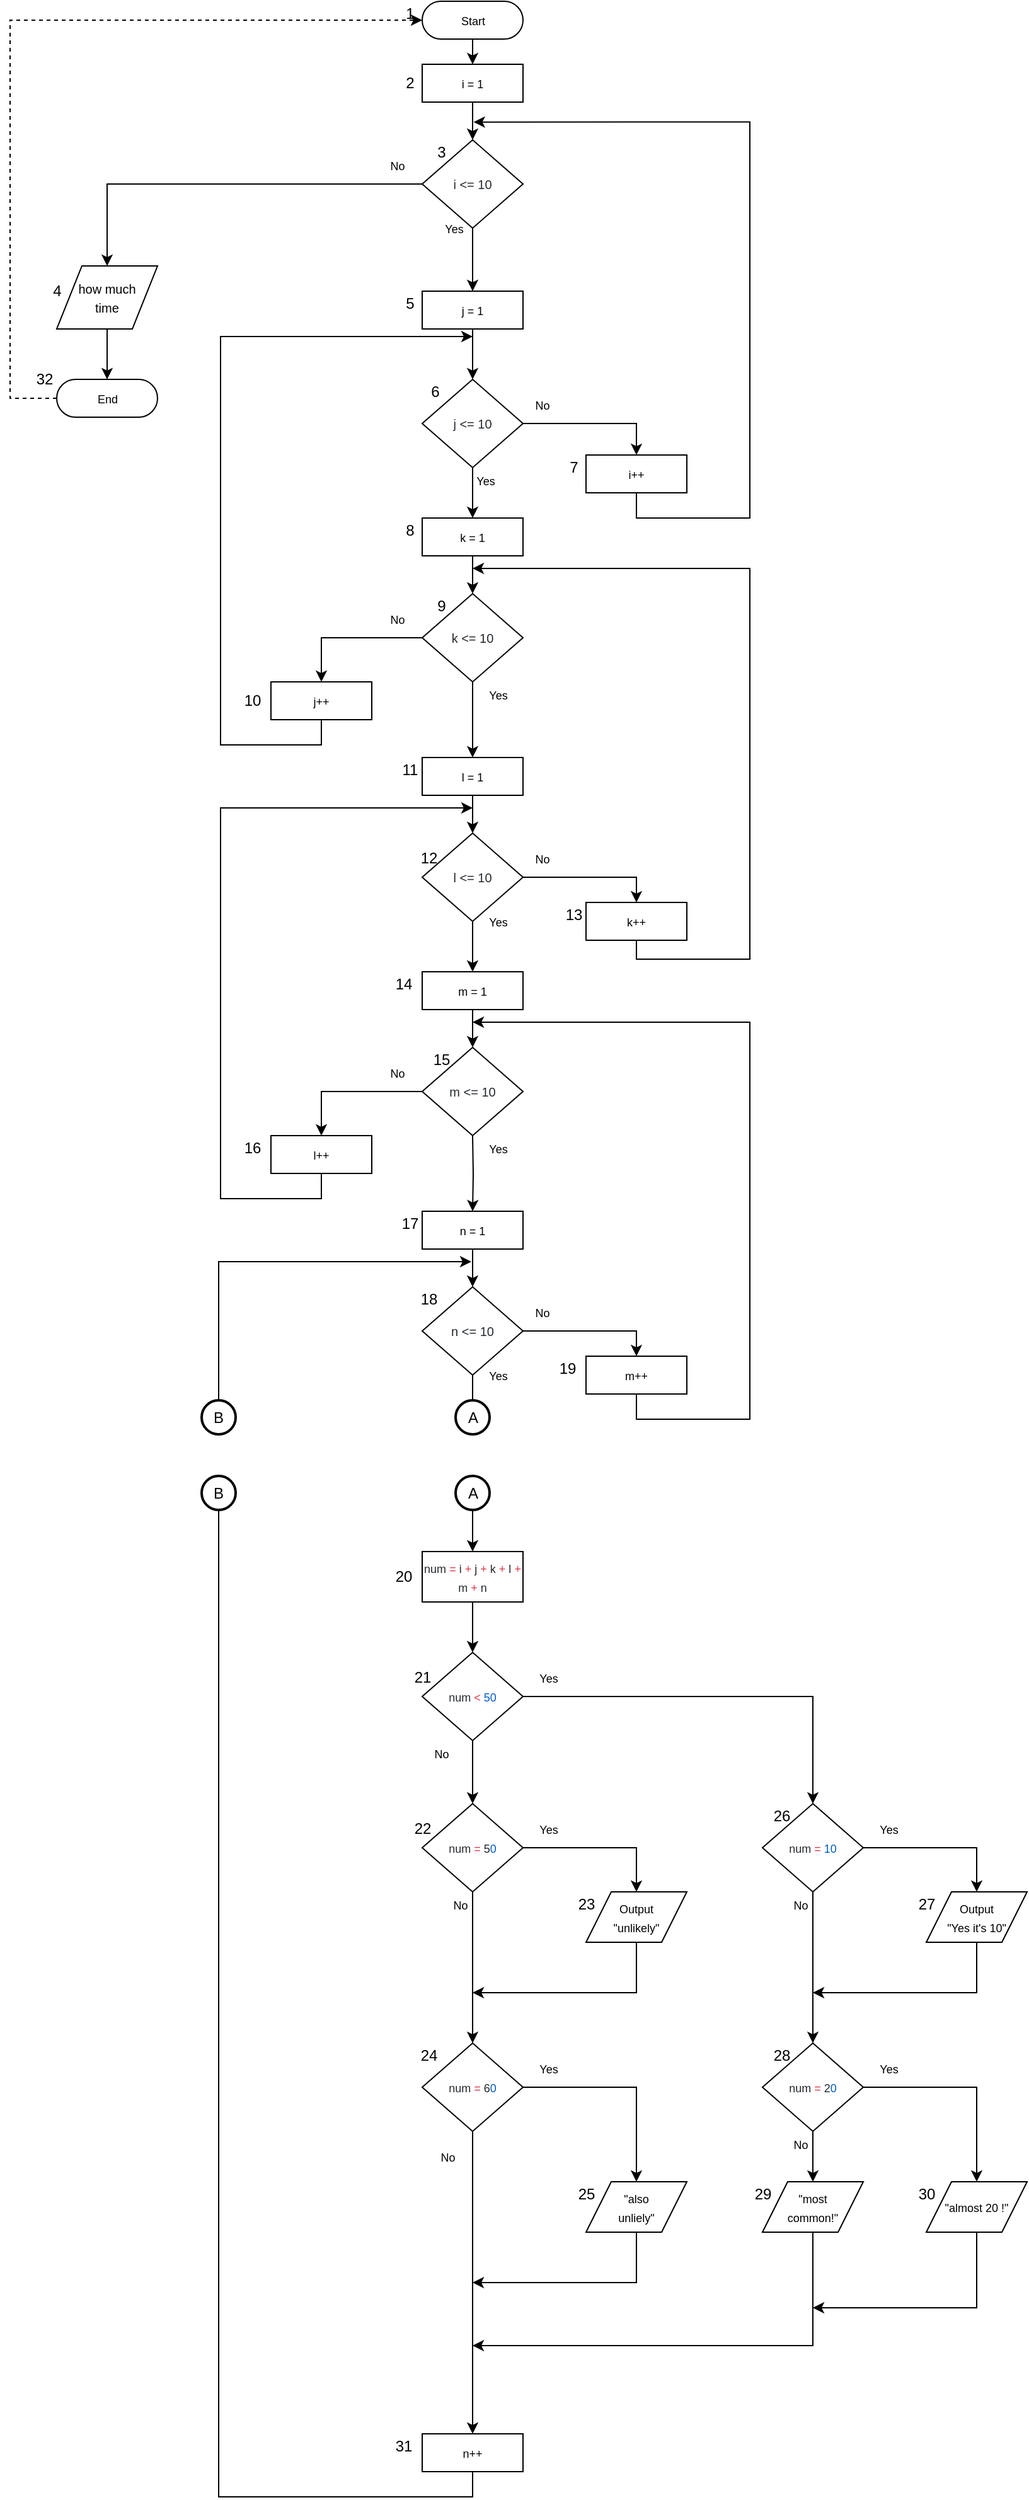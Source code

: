 <mxfile version="13.8.2" type="github">
  <diagram id="LlDYJdCx942PZiaZdrjV" name="Page-1">
    <mxGraphModel dx="1351" dy="741" grid="1" gridSize="10" guides="1" tooltips="1" connect="1" arrows="1" fold="1" page="1" pageScale="1" pageWidth="827" pageHeight="1169" math="0" shadow="0">
      <root>
        <mxCell id="0" />
        <mxCell id="1" parent="0" />
        <mxCell id="Ozg4WGDt-D8WB1Kf42Ut-2" style="edgeStyle=orthogonalEdgeStyle;rounded=0;orthogonalLoop=1;jettySize=auto;html=1;exitX=0.5;exitY=0.5;exitDx=0;exitDy=15;exitPerimeter=0;entryX=0.5;entryY=0;entryDx=0;entryDy=0;" parent="1" source="Ozg4WGDt-D8WB1Kf42Ut-3" target="Ozg4WGDt-D8WB1Kf42Ut-5" edge="1">
          <mxGeometry relative="1" as="geometry" />
        </mxCell>
        <mxCell id="Ozg4WGDt-D8WB1Kf42Ut-3" value="&lt;font style=&quot;font-size: 9px&quot;&gt;Start&lt;/font&gt;" style="html=1;dashed=0;whitespace=wrap;shape=mxgraph.dfd.start" parent="1" vertex="1">
          <mxGeometry x="347" y="10" width="80" height="30" as="geometry" />
        </mxCell>
        <mxCell id="Ozg4WGDt-D8WB1Kf42Ut-4" style="edgeStyle=orthogonalEdgeStyle;rounded=0;orthogonalLoop=1;jettySize=auto;html=1;exitX=0.5;exitY=1;exitDx=0;exitDy=0;entryX=0.5;entryY=0;entryDx=0;entryDy=0;" parent="1" source="Ozg4WGDt-D8WB1Kf42Ut-5" target="Ozg4WGDt-D8WB1Kf42Ut-8" edge="1">
          <mxGeometry relative="1" as="geometry" />
        </mxCell>
        <mxCell id="Ozg4WGDt-D8WB1Kf42Ut-5" value="&lt;font style=&quot;font-size: 9px&quot;&gt;i = 1&lt;/font&gt;" style="rounded=0;whiteSpace=wrap;html=1;" parent="1" vertex="1">
          <mxGeometry x="347" y="60" width="80" height="30" as="geometry" />
        </mxCell>
        <mxCell id="Ozg4WGDt-D8WB1Kf42Ut-6" style="edgeStyle=orthogonalEdgeStyle;rounded=0;orthogonalLoop=1;jettySize=auto;html=1;exitX=0.5;exitY=1;exitDx=0;exitDy=0;" parent="1" source="Ozg4WGDt-D8WB1Kf42Ut-8" edge="1">
          <mxGeometry relative="1" as="geometry">
            <mxPoint x="387.0" y="240" as="targetPoint" />
          </mxGeometry>
        </mxCell>
        <mxCell id="Ozg4WGDt-D8WB1Kf42Ut-7" style="edgeStyle=orthogonalEdgeStyle;rounded=0;orthogonalLoop=1;jettySize=auto;html=1;exitX=0;exitY=0.5;exitDx=0;exitDy=0;entryX=0.5;entryY=0;entryDx=0;entryDy=0;" parent="1" source="Ozg4WGDt-D8WB1Kf42Ut-8" target="Ozg4WGDt-D8WB1Kf42Ut-97" edge="1">
          <mxGeometry relative="1" as="geometry" />
        </mxCell>
        <mxCell id="Ozg4WGDt-D8WB1Kf42Ut-8" value="&lt;font color=&quot;#24292e&quot; size=&quot;1&quot;&gt;&lt;span style=&quot;background-color: rgb(255 , 255 , 255)&quot;&gt;i &amp;lt;= 10&lt;/span&gt;&lt;/font&gt;" style="rhombus;whiteSpace=wrap;html=1;" parent="1" vertex="1">
          <mxGeometry x="347" y="120" width="80" height="70" as="geometry" />
        </mxCell>
        <mxCell id="OTiHRIJPwPJBLbjDcei9-1" style="edgeStyle=orthogonalEdgeStyle;rounded=0;orthogonalLoop=1;jettySize=auto;html=1;exitX=0;exitY=0.5;exitDx=0;exitDy=0;exitPerimeter=0;entryX=0;entryY=0.5;entryDx=0;entryDy=0;entryPerimeter=0;dashed=1;" edge="1" parent="1" source="Ozg4WGDt-D8WB1Kf42Ut-9" target="Ozg4WGDt-D8WB1Kf42Ut-3">
          <mxGeometry relative="1" as="geometry">
            <Array as="points">
              <mxPoint x="20" y="325" />
              <mxPoint x="20" y="25" />
            </Array>
          </mxGeometry>
        </mxCell>
        <mxCell id="Ozg4WGDt-D8WB1Kf42Ut-9" value="&lt;font style=&quot;font-size: 9px&quot;&gt;End&lt;/font&gt;" style="html=1;dashed=0;whitespace=wrap;shape=mxgraph.dfd.start" parent="1" vertex="1">
          <mxGeometry x="57" y="310" width="80" height="30" as="geometry" />
        </mxCell>
        <mxCell id="Ozg4WGDt-D8WB1Kf42Ut-10" value="&lt;font style=&quot;font-size: 9px&quot;&gt;No&lt;/font&gt;" style="text;html=1;align=center;verticalAlign=middle;resizable=0;points=[];autosize=1;" parent="1" vertex="1">
          <mxGeometry x="312" y="130" width="30" height="20" as="geometry" />
        </mxCell>
        <mxCell id="Ozg4WGDt-D8WB1Kf42Ut-11" style="edgeStyle=orthogonalEdgeStyle;rounded=0;orthogonalLoop=1;jettySize=auto;html=1;exitX=1;exitY=0.5;exitDx=0;exitDy=0;entryX=0.5;entryY=0;entryDx=0;entryDy=0;" parent="1" source="Ozg4WGDt-D8WB1Kf42Ut-13" target="Ozg4WGDt-D8WB1Kf42Ut-18" edge="1">
          <mxGeometry relative="1" as="geometry" />
        </mxCell>
        <mxCell id="Ozg4WGDt-D8WB1Kf42Ut-12" style="edgeStyle=orthogonalEdgeStyle;rounded=0;orthogonalLoop=1;jettySize=auto;html=1;exitX=0.5;exitY=1;exitDx=0;exitDy=0;entryX=0.5;entryY=0;entryDx=0;entryDy=0;" parent="1" source="Ozg4WGDt-D8WB1Kf42Ut-13" target="Ozg4WGDt-D8WB1Kf42Ut-21" edge="1">
          <mxGeometry relative="1" as="geometry" />
        </mxCell>
        <mxCell id="Ozg4WGDt-D8WB1Kf42Ut-13" value="&lt;font color=&quot;#24292e&quot; size=&quot;1&quot;&gt;&lt;span style=&quot;background-color: rgb(255 , 255 , 255)&quot;&gt;j &amp;lt;= 10&lt;/span&gt;&lt;/font&gt;" style="rhombus;whiteSpace=wrap;html=1;" parent="1" vertex="1">
          <mxGeometry x="347" y="310" width="80" height="70" as="geometry" />
        </mxCell>
        <mxCell id="Ozg4WGDt-D8WB1Kf42Ut-14" value="&lt;font style=&quot;font-size: 9px&quot;&gt;Yes&lt;/font&gt;" style="text;html=1;align=center;verticalAlign=middle;resizable=0;points=[];autosize=1;" parent="1" vertex="1">
          <mxGeometry x="357" y="180" width="30" height="20" as="geometry" />
        </mxCell>
        <mxCell id="Ozg4WGDt-D8WB1Kf42Ut-15" style="edgeStyle=orthogonalEdgeStyle;rounded=0;orthogonalLoop=1;jettySize=auto;html=1;exitX=0.5;exitY=1;exitDx=0;exitDy=0;entryX=0.5;entryY=0;entryDx=0;entryDy=0;" parent="1" source="Ozg4WGDt-D8WB1Kf42Ut-16" target="Ozg4WGDt-D8WB1Kf42Ut-13" edge="1">
          <mxGeometry relative="1" as="geometry" />
        </mxCell>
        <mxCell id="Ozg4WGDt-D8WB1Kf42Ut-16" value="&lt;font style=&quot;font-size: 9px&quot;&gt;j = 1&lt;/font&gt;" style="rounded=0;whiteSpace=wrap;html=1;" parent="1" vertex="1">
          <mxGeometry x="347" y="240" width="80" height="30" as="geometry" />
        </mxCell>
        <mxCell id="Ozg4WGDt-D8WB1Kf42Ut-17" style="edgeStyle=orthogonalEdgeStyle;rounded=0;orthogonalLoop=1;jettySize=auto;html=1;exitX=0.5;exitY=1;exitDx=0;exitDy=0;" parent="1" source="Ozg4WGDt-D8WB1Kf42Ut-18" edge="1">
          <mxGeometry relative="1" as="geometry">
            <mxPoint x="387.833" y="105.833" as="targetPoint" />
            <Array as="points">
              <mxPoint x="517" y="420" />
              <mxPoint x="607" y="420" />
              <mxPoint x="607" y="106" />
            </Array>
          </mxGeometry>
        </mxCell>
        <mxCell id="Ozg4WGDt-D8WB1Kf42Ut-18" value="&lt;font style=&quot;font-size: 9px&quot;&gt;i++&lt;/font&gt;" style="rounded=0;whiteSpace=wrap;html=1;" parent="1" vertex="1">
          <mxGeometry x="477" y="370" width="80" height="30" as="geometry" />
        </mxCell>
        <mxCell id="Ozg4WGDt-D8WB1Kf42Ut-19" value="&lt;font style=&quot;font-size: 9px&quot;&gt;No&lt;/font&gt;" style="text;html=1;align=center;verticalAlign=middle;resizable=0;points=[];autosize=1;" parent="1" vertex="1">
          <mxGeometry x="427" y="320" width="30" height="20" as="geometry" />
        </mxCell>
        <mxCell id="Ozg4WGDt-D8WB1Kf42Ut-20" style="edgeStyle=orthogonalEdgeStyle;rounded=0;orthogonalLoop=1;jettySize=auto;html=1;exitX=0.5;exitY=1;exitDx=0;exitDy=0;entryX=0.5;entryY=0;entryDx=0;entryDy=0;" parent="1" source="Ozg4WGDt-D8WB1Kf42Ut-21" target="Ozg4WGDt-D8WB1Kf42Ut-24" edge="1">
          <mxGeometry relative="1" as="geometry" />
        </mxCell>
        <mxCell id="Ozg4WGDt-D8WB1Kf42Ut-21" value="&lt;font style=&quot;font-size: 9px&quot;&gt;k = 1&lt;/font&gt;" style="rounded=0;whiteSpace=wrap;html=1;" parent="1" vertex="1">
          <mxGeometry x="347" y="420" width="80" height="30" as="geometry" />
        </mxCell>
        <mxCell id="Ozg4WGDt-D8WB1Kf42Ut-22" style="edgeStyle=orthogonalEdgeStyle;rounded=0;orthogonalLoop=1;jettySize=auto;html=1;exitX=0;exitY=0.5;exitDx=0;exitDy=0;entryX=0.5;entryY=0;entryDx=0;entryDy=0;" parent="1" source="Ozg4WGDt-D8WB1Kf42Ut-24" target="Ozg4WGDt-D8WB1Kf42Ut-26" edge="1">
          <mxGeometry relative="1" as="geometry" />
        </mxCell>
        <mxCell id="Ozg4WGDt-D8WB1Kf42Ut-23" style="edgeStyle=orthogonalEdgeStyle;rounded=0;orthogonalLoop=1;jettySize=auto;html=1;exitX=0.5;exitY=1;exitDx=0;exitDy=0;entryX=0.5;entryY=0;entryDx=0;entryDy=0;" parent="1" source="Ozg4WGDt-D8WB1Kf42Ut-24" target="Ozg4WGDt-D8WB1Kf42Ut-29" edge="1">
          <mxGeometry relative="1" as="geometry" />
        </mxCell>
        <mxCell id="Ozg4WGDt-D8WB1Kf42Ut-24" value="&lt;font color=&quot;#24292e&quot; size=&quot;1&quot;&gt;&lt;span style=&quot;background-color: rgb(255 , 255 , 255)&quot;&gt;k &amp;lt;= 10&lt;/span&gt;&lt;/font&gt;" style="rhombus;whiteSpace=wrap;html=1;" parent="1" vertex="1">
          <mxGeometry x="347" y="480" width="80" height="70" as="geometry" />
        </mxCell>
        <mxCell id="Ozg4WGDt-D8WB1Kf42Ut-25" style="edgeStyle=orthogonalEdgeStyle;rounded=0;orthogonalLoop=1;jettySize=auto;html=1;exitX=0.5;exitY=1;exitDx=0;exitDy=0;" parent="1" source="Ozg4WGDt-D8WB1Kf42Ut-26" edge="1">
          <mxGeometry relative="1" as="geometry">
            <mxPoint x="387.0" y="276" as="targetPoint" />
            <Array as="points">
              <mxPoint x="267" y="600" />
              <mxPoint x="187" y="600" />
              <mxPoint x="187" y="276" />
            </Array>
          </mxGeometry>
        </mxCell>
        <mxCell id="Ozg4WGDt-D8WB1Kf42Ut-26" value="&lt;font style=&quot;font-size: 9px&quot;&gt;j++&lt;/font&gt;" style="rounded=0;whiteSpace=wrap;html=1;" parent="1" vertex="1">
          <mxGeometry x="227" y="550" width="80" height="30" as="geometry" />
        </mxCell>
        <mxCell id="Ozg4WGDt-D8WB1Kf42Ut-27" value="&lt;font style=&quot;font-size: 9px&quot;&gt;No&lt;/font&gt;" style="text;html=1;align=center;verticalAlign=middle;resizable=0;points=[];autosize=1;" parent="1" vertex="1">
          <mxGeometry x="312" y="490" width="30" height="20" as="geometry" />
        </mxCell>
        <mxCell id="Ozg4WGDt-D8WB1Kf42Ut-28" style="edgeStyle=orthogonalEdgeStyle;rounded=0;orthogonalLoop=1;jettySize=auto;html=1;exitX=0.5;exitY=1;exitDx=0;exitDy=0;entryX=0.5;entryY=0;entryDx=0;entryDy=0;" parent="1" source="Ozg4WGDt-D8WB1Kf42Ut-29" target="Ozg4WGDt-D8WB1Kf42Ut-33" edge="1">
          <mxGeometry relative="1" as="geometry" />
        </mxCell>
        <mxCell id="Ozg4WGDt-D8WB1Kf42Ut-29" value="&lt;font style=&quot;font-size: 9px&quot;&gt;l = 1&lt;/font&gt;" style="rounded=0;whiteSpace=wrap;html=1;" parent="1" vertex="1">
          <mxGeometry x="347" y="610" width="80" height="30" as="geometry" />
        </mxCell>
        <mxCell id="Ozg4WGDt-D8WB1Kf42Ut-30" value="&lt;font style=&quot;font-size: 9px&quot;&gt;Yes&lt;/font&gt;" style="text;html=1;align=center;verticalAlign=middle;resizable=0;points=[];autosize=1;" parent="1" vertex="1">
          <mxGeometry x="392" y="550" width="30" height="20" as="geometry" />
        </mxCell>
        <mxCell id="Ozg4WGDt-D8WB1Kf42Ut-31" value="&lt;font style=&quot;font-size: 9px&quot;&gt;Yes&lt;/font&gt;" style="text;html=1;align=center;verticalAlign=middle;resizable=0;points=[];autosize=1;" parent="1" vertex="1">
          <mxGeometry x="382" y="380" width="30" height="20" as="geometry" />
        </mxCell>
        <mxCell id="Ozg4WGDt-D8WB1Kf42Ut-32" style="edgeStyle=orthogonalEdgeStyle;rounded=0;orthogonalLoop=1;jettySize=auto;html=1;exitX=1;exitY=0.5;exitDx=0;exitDy=0;entryX=0.5;entryY=0;entryDx=0;entryDy=0;" parent="1" source="Ozg4WGDt-D8WB1Kf42Ut-33" target="Ozg4WGDt-D8WB1Kf42Ut-35" edge="1">
          <mxGeometry relative="1" as="geometry" />
        </mxCell>
        <mxCell id="Ozg4WGDt-D8WB1Kf42Ut-33" value="&lt;font color=&quot;#24292e&quot; size=&quot;1&quot;&gt;&lt;span style=&quot;background-color: rgb(255 , 255 , 255)&quot;&gt;l &amp;lt;= 10&lt;/span&gt;&lt;/font&gt;" style="rhombus;whiteSpace=wrap;html=1;" parent="1" vertex="1">
          <mxGeometry x="347" y="670" width="80" height="70" as="geometry" />
        </mxCell>
        <mxCell id="Ozg4WGDt-D8WB1Kf42Ut-34" style="edgeStyle=orthogonalEdgeStyle;rounded=0;orthogonalLoop=1;jettySize=auto;html=1;exitX=0.5;exitY=1;exitDx=0;exitDy=0;" parent="1" source="Ozg4WGDt-D8WB1Kf42Ut-35" edge="1">
          <mxGeometry relative="1" as="geometry">
            <mxPoint x="387.0" y="460" as="targetPoint" />
            <Array as="points">
              <mxPoint x="517" y="770" />
              <mxPoint x="607" y="770" />
              <mxPoint x="607" y="460" />
            </Array>
          </mxGeometry>
        </mxCell>
        <mxCell id="Ozg4WGDt-D8WB1Kf42Ut-35" value="&lt;font style=&quot;font-size: 9px&quot;&gt;k++&lt;/font&gt;" style="rounded=0;whiteSpace=wrap;html=1;" parent="1" vertex="1">
          <mxGeometry x="477" y="725" width="80" height="30" as="geometry" />
        </mxCell>
        <mxCell id="Ozg4WGDt-D8WB1Kf42Ut-36" value="&lt;font style=&quot;font-size: 9px&quot;&gt;No&lt;/font&gt;" style="text;html=1;align=center;verticalAlign=middle;resizable=0;points=[];autosize=1;" parent="1" vertex="1">
          <mxGeometry x="427" y="680" width="30" height="20" as="geometry" />
        </mxCell>
        <mxCell id="Ozg4WGDt-D8WB1Kf42Ut-37" style="edgeStyle=orthogonalEdgeStyle;rounded=0;orthogonalLoop=1;jettySize=auto;html=1;entryX=0.5;entryY=0;entryDx=0;entryDy=0;exitX=0.5;exitY=1;exitDx=0;exitDy=0;" parent="1" source="Ozg4WGDt-D8WB1Kf42Ut-33" target="Ozg4WGDt-D8WB1Kf42Ut-39" edge="1">
          <mxGeometry relative="1" as="geometry">
            <mxPoint x="387" y="750" as="sourcePoint" />
          </mxGeometry>
        </mxCell>
        <mxCell id="Ozg4WGDt-D8WB1Kf42Ut-38" style="edgeStyle=orthogonalEdgeStyle;rounded=0;orthogonalLoop=1;jettySize=auto;html=1;exitX=0.5;exitY=1;exitDx=0;exitDy=0;entryX=0.5;entryY=0;entryDx=0;entryDy=0;" parent="1" source="Ozg4WGDt-D8WB1Kf42Ut-39" target="Ozg4WGDt-D8WB1Kf42Ut-42" edge="1">
          <mxGeometry relative="1" as="geometry" />
        </mxCell>
        <mxCell id="Ozg4WGDt-D8WB1Kf42Ut-39" value="&lt;font style=&quot;font-size: 9px&quot;&gt;m = 1&lt;/font&gt;" style="rounded=0;whiteSpace=wrap;html=1;" parent="1" vertex="1">
          <mxGeometry x="347" y="780" width="80" height="30" as="geometry" />
        </mxCell>
        <mxCell id="Ozg4WGDt-D8WB1Kf42Ut-40" value="&lt;font style=&quot;font-size: 9px&quot;&gt;Yes&lt;/font&gt;" style="text;html=1;align=center;verticalAlign=middle;resizable=0;points=[];autosize=1;" parent="1" vertex="1">
          <mxGeometry x="392" y="730" width="30" height="20" as="geometry" />
        </mxCell>
        <mxCell id="Ozg4WGDt-D8WB1Kf42Ut-41" style="edgeStyle=orthogonalEdgeStyle;rounded=0;orthogonalLoop=1;jettySize=auto;html=1;exitX=0;exitY=0.5;exitDx=0;exitDy=0;entryX=0.5;entryY=0;entryDx=0;entryDy=0;" parent="1" source="Ozg4WGDt-D8WB1Kf42Ut-42" target="Ozg4WGDt-D8WB1Kf42Ut-44" edge="1">
          <mxGeometry relative="1" as="geometry" />
        </mxCell>
        <mxCell id="Ozg4WGDt-D8WB1Kf42Ut-42" value="&lt;font color=&quot;#24292e&quot; size=&quot;1&quot;&gt;&lt;span style=&quot;background-color: rgb(255 , 255 , 255)&quot;&gt;m &amp;lt;= 10&lt;/span&gt;&lt;/font&gt;" style="rhombus;whiteSpace=wrap;html=1;" parent="1" vertex="1">
          <mxGeometry x="347" y="840" width="80" height="70" as="geometry" />
        </mxCell>
        <mxCell id="Ozg4WGDt-D8WB1Kf42Ut-43" style="edgeStyle=orthogonalEdgeStyle;rounded=0;orthogonalLoop=1;jettySize=auto;html=1;exitX=0.5;exitY=1;exitDx=0;exitDy=0;" parent="1" source="Ozg4WGDt-D8WB1Kf42Ut-44" edge="1">
          <mxGeometry relative="1" as="geometry">
            <mxPoint x="387.0" y="650" as="targetPoint" />
            <Array as="points">
              <mxPoint x="267" y="960" />
              <mxPoint x="187" y="960" />
              <mxPoint x="187" y="650" />
            </Array>
          </mxGeometry>
        </mxCell>
        <mxCell id="Ozg4WGDt-D8WB1Kf42Ut-44" value="&lt;font style=&quot;font-size: 9px&quot;&gt;l++&lt;/font&gt;" style="rounded=0;whiteSpace=wrap;html=1;" parent="1" vertex="1">
          <mxGeometry x="227" y="910" width="80" height="30" as="geometry" />
        </mxCell>
        <mxCell id="Ozg4WGDt-D8WB1Kf42Ut-45" value="&lt;font style=&quot;font-size: 9px&quot;&gt;No&lt;/font&gt;" style="text;html=1;align=center;verticalAlign=middle;resizable=0;points=[];autosize=1;" parent="1" vertex="1">
          <mxGeometry x="312" y="850" width="30" height="20" as="geometry" />
        </mxCell>
        <mxCell id="Ozg4WGDt-D8WB1Kf42Ut-46" style="edgeStyle=orthogonalEdgeStyle;rounded=0;orthogonalLoop=1;jettySize=auto;html=1;exitX=0.5;exitY=1;exitDx=0;exitDy=0;entryX=0.5;entryY=0;entryDx=0;entryDy=0;" parent="1" target="Ozg4WGDt-D8WB1Kf42Ut-48" edge="1">
          <mxGeometry relative="1" as="geometry">
            <mxPoint x="387.0" y="910.0" as="sourcePoint" />
          </mxGeometry>
        </mxCell>
        <mxCell id="Ozg4WGDt-D8WB1Kf42Ut-47" style="edgeStyle=orthogonalEdgeStyle;rounded=0;orthogonalLoop=1;jettySize=auto;html=1;exitX=0.5;exitY=1;exitDx=0;exitDy=0;entryX=0.5;entryY=0;entryDx=0;entryDy=0;" parent="1" source="Ozg4WGDt-D8WB1Kf42Ut-48" target="Ozg4WGDt-D8WB1Kf42Ut-51" edge="1">
          <mxGeometry relative="1" as="geometry" />
        </mxCell>
        <mxCell id="Ozg4WGDt-D8WB1Kf42Ut-48" value="&lt;font style=&quot;font-size: 9px&quot;&gt;n = 1&lt;/font&gt;" style="rounded=0;whiteSpace=wrap;html=1;" parent="1" vertex="1">
          <mxGeometry x="347" y="970" width="80" height="30" as="geometry" />
        </mxCell>
        <mxCell id="Ozg4WGDt-D8WB1Kf42Ut-49" value="&lt;font style=&quot;font-size: 9px&quot;&gt;Yes&lt;/font&gt;" style="text;html=1;align=center;verticalAlign=middle;resizable=0;points=[];autosize=1;" parent="1" vertex="1">
          <mxGeometry x="392" y="910" width="30" height="20" as="geometry" />
        </mxCell>
        <mxCell id="Ozg4WGDt-D8WB1Kf42Ut-50" style="edgeStyle=orthogonalEdgeStyle;rounded=0;orthogonalLoop=1;jettySize=auto;html=1;exitX=1;exitY=0.5;exitDx=0;exitDy=0;entryX=0.5;entryY=0;entryDx=0;entryDy=0;" parent="1" source="Ozg4WGDt-D8WB1Kf42Ut-51" target="Ozg4WGDt-D8WB1Kf42Ut-53" edge="1">
          <mxGeometry relative="1" as="geometry" />
        </mxCell>
        <mxCell id="OTiHRIJPwPJBLbjDcei9-5" style="edgeStyle=orthogonalEdgeStyle;rounded=0;orthogonalLoop=1;jettySize=auto;html=1;exitX=0.5;exitY=1;exitDx=0;exitDy=0;entryX=0.5;entryY=0;entryDx=0;entryDy=0;entryPerimeter=0;endArrow=none;endFill=0;" edge="1" parent="1" source="Ozg4WGDt-D8WB1Kf42Ut-51" target="OTiHRIJPwPJBLbjDcei9-4">
          <mxGeometry relative="1" as="geometry" />
        </mxCell>
        <mxCell id="Ozg4WGDt-D8WB1Kf42Ut-51" value="&lt;font color=&quot;#24292e&quot; size=&quot;1&quot;&gt;&lt;span style=&quot;background-color: rgb(255 , 255 , 255)&quot;&gt;n &amp;lt;= 10&lt;/span&gt;&lt;/font&gt;" style="rhombus;whiteSpace=wrap;html=1;" parent="1" vertex="1">
          <mxGeometry x="347" y="1030" width="80" height="70" as="geometry" />
        </mxCell>
        <mxCell id="Ozg4WGDt-D8WB1Kf42Ut-52" style="edgeStyle=orthogonalEdgeStyle;rounded=0;orthogonalLoop=1;jettySize=auto;html=1;exitX=0.5;exitY=1;exitDx=0;exitDy=0;" parent="1" source="Ozg4WGDt-D8WB1Kf42Ut-53" edge="1">
          <mxGeometry relative="1" as="geometry">
            <mxPoint x="387.0" y="820.0" as="targetPoint" />
            <Array as="points">
              <mxPoint x="517" y="1135" />
              <mxPoint x="607" y="1135" />
              <mxPoint x="607" y="820" />
            </Array>
          </mxGeometry>
        </mxCell>
        <mxCell id="Ozg4WGDt-D8WB1Kf42Ut-53" value="&lt;font style=&quot;font-size: 9px&quot;&gt;m++&lt;/font&gt;" style="rounded=0;whiteSpace=wrap;html=1;" parent="1" vertex="1">
          <mxGeometry x="477" y="1085" width="80" height="30" as="geometry" />
        </mxCell>
        <mxCell id="Ozg4WGDt-D8WB1Kf42Ut-54" value="&lt;font style=&quot;font-size: 9px&quot;&gt;No&lt;/font&gt;" style="text;html=1;align=center;verticalAlign=middle;resizable=0;points=[];autosize=1;" parent="1" vertex="1">
          <mxGeometry x="427" y="1040" width="30" height="20" as="geometry" />
        </mxCell>
        <mxCell id="Ozg4WGDt-D8WB1Kf42Ut-56" value="&lt;font style=&quot;font-size: 9px&quot;&gt;Yes&lt;/font&gt;" style="text;html=1;align=center;verticalAlign=middle;resizable=0;points=[];autosize=1;" parent="1" vertex="1">
          <mxGeometry x="392" y="1090" width="30" height="20" as="geometry" />
        </mxCell>
        <mxCell id="Ozg4WGDt-D8WB1Kf42Ut-57" style="edgeStyle=orthogonalEdgeStyle;rounded=0;orthogonalLoop=1;jettySize=auto;html=1;exitX=0.5;exitY=1;exitDx=0;exitDy=0;entryX=0.5;entryY=0;entryDx=0;entryDy=0;" parent="1" source="Ozg4WGDt-D8WB1Kf42Ut-58" target="Ozg4WGDt-D8WB1Kf42Ut-61" edge="1">
          <mxGeometry relative="1" as="geometry" />
        </mxCell>
        <mxCell id="Ozg4WGDt-D8WB1Kf42Ut-58" value="&lt;font style=&quot;font-size: 9px&quot;&gt;&lt;span style=&quot;color: rgb(36 , 41 , 46) ; font-family: , &amp;#34;consolas&amp;#34; , &amp;#34;liberation mono&amp;#34; , &amp;#34;menlo&amp;#34; , monospace ; background-color: rgb(255 , 255 , 255)&quot;&gt;num &lt;/span&gt;&lt;span class=&quot;pl-k&quot; style=&quot;box-sizing: border-box ; color: rgb(215 , 58 , 73) ; font-family: , &amp;#34;consolas&amp;#34; , &amp;#34;liberation mono&amp;#34; , &amp;#34;menlo&amp;#34; , monospace ; background-color: rgb(255 , 255 , 255)&quot;&gt;=&lt;/span&gt;&lt;span style=&quot;color: rgb(36 , 41 , 46) ; font-family: , &amp;#34;consolas&amp;#34; , &amp;#34;liberation mono&amp;#34; , &amp;#34;menlo&amp;#34; , monospace ; background-color: rgb(255 , 255 , 255)&quot;&gt; i &lt;/span&gt;&lt;span class=&quot;pl-k&quot; style=&quot;box-sizing: border-box ; color: rgb(215 , 58 , 73) ; font-family: , &amp;#34;consolas&amp;#34; , &amp;#34;liberation mono&amp;#34; , &amp;#34;menlo&amp;#34; , monospace ; background-color: rgb(255 , 255 , 255)&quot;&gt;+&lt;/span&gt;&lt;span style=&quot;color: rgb(36 , 41 , 46) ; font-family: , &amp;#34;consolas&amp;#34; , &amp;#34;liberation mono&amp;#34; , &amp;#34;menlo&amp;#34; , monospace ; background-color: rgb(255 , 255 , 255)&quot;&gt; j &lt;/span&gt;&lt;span class=&quot;pl-k&quot; style=&quot;box-sizing: border-box ; color: rgb(215 , 58 , 73) ; font-family: , &amp;#34;consolas&amp;#34; , &amp;#34;liberation mono&amp;#34; , &amp;#34;menlo&amp;#34; , monospace ; background-color: rgb(255 , 255 , 255)&quot;&gt;+&lt;/span&gt;&lt;span style=&quot;color: rgb(36 , 41 , 46) ; font-family: , &amp;#34;consolas&amp;#34; , &amp;#34;liberation mono&amp;#34; , &amp;#34;menlo&amp;#34; , monospace ; background-color: rgb(255 , 255 , 255)&quot;&gt; k &lt;/span&gt;&lt;span class=&quot;pl-k&quot; style=&quot;box-sizing: border-box ; color: rgb(215 , 58 , 73) ; font-family: , &amp;#34;consolas&amp;#34; , &amp;#34;liberation mono&amp;#34; , &amp;#34;menlo&amp;#34; , monospace ; background-color: rgb(255 , 255 , 255)&quot;&gt;+&lt;/span&gt;&lt;span style=&quot;color: rgb(36 , 41 , 46) ; font-family: , &amp;#34;consolas&amp;#34; , &amp;#34;liberation mono&amp;#34; , &amp;#34;menlo&amp;#34; , monospace ; background-color: rgb(255 , 255 , 255)&quot;&gt; l &lt;/span&gt;&lt;span class=&quot;pl-k&quot; style=&quot;box-sizing: border-box ; color: rgb(215 , 58 , 73) ; font-family: , &amp;#34;consolas&amp;#34; , &amp;#34;liberation mono&amp;#34; , &amp;#34;menlo&amp;#34; , monospace ; background-color: rgb(255 , 255 , 255)&quot;&gt;+&lt;/span&gt;&lt;span style=&quot;color: rgb(36 , 41 , 46) ; font-family: , &amp;#34;consolas&amp;#34; , &amp;#34;liberation mono&amp;#34; , &amp;#34;menlo&amp;#34; , monospace ; background-color: rgb(255 , 255 , 255)&quot;&gt; m &lt;/span&gt;&lt;span class=&quot;pl-k&quot; style=&quot;box-sizing: border-box ; color: rgb(215 , 58 , 73) ; font-family: , &amp;#34;consolas&amp;#34; , &amp;#34;liberation mono&amp;#34; , &amp;#34;menlo&amp;#34; , monospace ; background-color: rgb(255 , 255 , 255)&quot;&gt;+&lt;/span&gt;&lt;span style=&quot;color: rgb(36 , 41 , 46) ; font-family: , &amp;#34;consolas&amp;#34; , &amp;#34;liberation mono&amp;#34; , &amp;#34;menlo&amp;#34; , monospace ; background-color: rgb(255 , 255 , 255)&quot;&gt; n&lt;/span&gt;&lt;/font&gt;" style="rounded=0;whiteSpace=wrap;html=1;" parent="1" vertex="1">
          <mxGeometry x="347" y="1240" width="80" height="40" as="geometry" />
        </mxCell>
        <mxCell id="Ozg4WGDt-D8WB1Kf42Ut-59" style="edgeStyle=orthogonalEdgeStyle;rounded=0;orthogonalLoop=1;jettySize=auto;html=1;exitX=1;exitY=0.5;exitDx=0;exitDy=0;entryX=0.5;entryY=0;entryDx=0;entryDy=0;" parent="1" source="Ozg4WGDt-D8WB1Kf42Ut-61" target="Ozg4WGDt-D8WB1Kf42Ut-64" edge="1">
          <mxGeometry relative="1" as="geometry" />
        </mxCell>
        <mxCell id="Ozg4WGDt-D8WB1Kf42Ut-60" style="edgeStyle=orthogonalEdgeStyle;rounded=0;orthogonalLoop=1;jettySize=auto;html=1;exitX=0.5;exitY=1;exitDx=0;exitDy=0;entryX=0.5;entryY=0;entryDx=0;entryDy=0;" parent="1" source="Ozg4WGDt-D8WB1Kf42Ut-61" target="Ozg4WGDt-D8WB1Kf42Ut-82" edge="1">
          <mxGeometry relative="1" as="geometry" />
        </mxCell>
        <mxCell id="Ozg4WGDt-D8WB1Kf42Ut-61" value="&lt;font style=&quot;font-size: 9px&quot;&gt;&lt;span style=&quot;color: rgb(36 , 41 , 46) ; font-family: , &amp;#34;consolas&amp;#34; , &amp;#34;liberation mono&amp;#34; , &amp;#34;menlo&amp;#34; , monospace ; background-color: rgb(255 , 255 , 255)&quot;&gt;num &lt;/span&gt;&lt;span class=&quot;pl-k&quot; style=&quot;box-sizing: border-box ; color: rgb(215 , 58 , 73) ; font-family: , &amp;#34;consolas&amp;#34; , &amp;#34;liberation mono&amp;#34; , &amp;#34;menlo&amp;#34; , monospace ; background-color: rgb(255 , 255 , 255)&quot;&gt;&amp;lt;&lt;/span&gt;&lt;span style=&quot;color: rgb(36 , 41 , 46) ; font-family: , &amp;#34;consolas&amp;#34; , &amp;#34;liberation mono&amp;#34; , &amp;#34;menlo&amp;#34; , monospace ; background-color: rgb(255 , 255 , 255)&quot;&gt; &lt;/span&gt;&lt;span class=&quot;pl-c1&quot; style=&quot;box-sizing: border-box ; color: rgb(0 , 92 , 197) ; font-family: , &amp;#34;consolas&amp;#34; , &amp;#34;liberation mono&amp;#34; , &amp;#34;menlo&amp;#34; , monospace ; background-color: rgb(255 , 255 , 255)&quot;&gt;50&lt;/span&gt;&lt;/font&gt;" style="rhombus;whiteSpace=wrap;html=1;" parent="1" vertex="1">
          <mxGeometry x="347" y="1320" width="80" height="70" as="geometry" />
        </mxCell>
        <mxCell id="Ozg4WGDt-D8WB1Kf42Ut-62" style="edgeStyle=orthogonalEdgeStyle;rounded=0;orthogonalLoop=1;jettySize=auto;html=1;exitX=0.5;exitY=1;exitDx=0;exitDy=0;entryX=0.5;entryY=0;entryDx=0;entryDy=0;" parent="1" source="Ozg4WGDt-D8WB1Kf42Ut-64" target="Ozg4WGDt-D8WB1Kf42Ut-67" edge="1">
          <mxGeometry relative="1" as="geometry" />
        </mxCell>
        <mxCell id="Ozg4WGDt-D8WB1Kf42Ut-63" style="edgeStyle=orthogonalEdgeStyle;rounded=0;orthogonalLoop=1;jettySize=auto;html=1;exitX=1;exitY=0.5;exitDx=0;exitDy=0;entryX=0.5;entryY=0;entryDx=0;entryDy=0;" parent="1" source="Ozg4WGDt-D8WB1Kf42Ut-64" target="Ozg4WGDt-D8WB1Kf42Ut-69" edge="1">
          <mxGeometry relative="1" as="geometry" />
        </mxCell>
        <mxCell id="Ozg4WGDt-D8WB1Kf42Ut-64" value="&lt;font style=&quot;font-size: 9px&quot;&gt;&lt;span style=&quot;color: rgb(36 , 41 , 46) ; font-family: , &amp;#34;consolas&amp;#34; , &amp;#34;liberation mono&amp;#34; , &amp;#34;menlo&amp;#34; , monospace ; background-color: rgb(255 , 255 , 255)&quot;&gt;num &lt;/span&gt;&lt;span style=&quot;background-color: rgb(255 , 255 , 255)&quot;&gt;&lt;font color=&quot;#d73a49&quot;&gt;=&lt;/font&gt;&lt;/span&gt;&lt;span style=&quot;color: rgb(36 , 41 , 46) ; font-family: , &amp;#34;consolas&amp;#34; , &amp;#34;liberation mono&amp;#34; , &amp;#34;menlo&amp;#34; , monospace ; background-color: rgb(255 , 255 , 255)&quot;&gt;&amp;nbsp;&lt;/span&gt;&lt;span style=&quot;background-color: rgb(255 , 255 , 255)&quot;&gt;&lt;font color=&quot;#005cc5&quot;&gt;10&lt;/font&gt;&lt;/span&gt;&lt;/font&gt;" style="rhombus;whiteSpace=wrap;html=1;" parent="1" vertex="1">
          <mxGeometry x="617" y="1440" width="80" height="70" as="geometry" />
        </mxCell>
        <mxCell id="Ozg4WGDt-D8WB1Kf42Ut-65" style="edgeStyle=orthogonalEdgeStyle;rounded=0;orthogonalLoop=1;jettySize=auto;html=1;exitX=1;exitY=0.5;exitDx=0;exitDy=0;entryX=0.5;entryY=0;entryDx=0;entryDy=0;" parent="1" source="Ozg4WGDt-D8WB1Kf42Ut-67" target="Ozg4WGDt-D8WB1Kf42Ut-71" edge="1">
          <mxGeometry relative="1" as="geometry" />
        </mxCell>
        <mxCell id="Ozg4WGDt-D8WB1Kf42Ut-66" style="edgeStyle=orthogonalEdgeStyle;rounded=0;orthogonalLoop=1;jettySize=auto;html=1;exitX=0.5;exitY=1;exitDx=0;exitDy=0;entryX=0.5;entryY=0;entryDx=0;entryDy=0;" parent="1" source="Ozg4WGDt-D8WB1Kf42Ut-67" target="Ozg4WGDt-D8WB1Kf42Ut-73" edge="1">
          <mxGeometry relative="1" as="geometry" />
        </mxCell>
        <mxCell id="Ozg4WGDt-D8WB1Kf42Ut-67" value="&lt;font style=&quot;font-size: 9px&quot;&gt;&lt;span style=&quot;color: rgb(36 , 41 , 46) ; font-family: , &amp;#34;consolas&amp;#34; , &amp;#34;liberation mono&amp;#34; , &amp;#34;menlo&amp;#34; , monospace ; background-color: rgb(255 , 255 , 255)&quot;&gt;num &lt;/span&gt;&lt;span style=&quot;background-color: rgb(255 , 255 , 255)&quot;&gt;&lt;font color=&quot;#d73a49&quot;&gt;=&lt;/font&gt;&lt;/span&gt;&lt;span style=&quot;color: rgb(36 , 41 , 46) ; font-family: , &amp;#34;consolas&amp;#34; , &amp;#34;liberation mono&amp;#34; , &amp;#34;menlo&amp;#34; , monospace ; background-color: rgb(255 , 255 , 255)&quot;&gt;&amp;nbsp;2&lt;/span&gt;&lt;span style=&quot;background-color: rgb(255 , 255 , 255)&quot;&gt;&lt;font color=&quot;#005cc5&quot;&gt;0&lt;/font&gt;&lt;/span&gt;&lt;/font&gt;" style="rhombus;whiteSpace=wrap;html=1;" parent="1" vertex="1">
          <mxGeometry x="617" y="1630" width="80" height="70" as="geometry" />
        </mxCell>
        <mxCell id="Ozg4WGDt-D8WB1Kf42Ut-68" style="edgeStyle=orthogonalEdgeStyle;rounded=0;orthogonalLoop=1;jettySize=auto;html=1;exitX=0.5;exitY=1;exitDx=0;exitDy=0;" parent="1" source="Ozg4WGDt-D8WB1Kf42Ut-69" edge="1">
          <mxGeometry relative="1" as="geometry">
            <mxPoint x="657.0" y="1590" as="targetPoint" />
            <Array as="points">
              <mxPoint x="787" y="1590" />
            </Array>
          </mxGeometry>
        </mxCell>
        <mxCell id="Ozg4WGDt-D8WB1Kf42Ut-69" value="&lt;font style=&quot;font-size: 9px&quot;&gt;Output&lt;br&gt;&quot;Yes it&#39;s 10&quot;&lt;br&gt;&lt;/font&gt;" style="shape=parallelogram;perimeter=parallelogramPerimeter;whiteSpace=wrap;html=1;fixedSize=1;" parent="1" vertex="1">
          <mxGeometry x="747" y="1510" width="80" height="40" as="geometry" />
        </mxCell>
        <mxCell id="Ozg4WGDt-D8WB1Kf42Ut-70" style="edgeStyle=orthogonalEdgeStyle;rounded=0;orthogonalLoop=1;jettySize=auto;html=1;exitX=0.5;exitY=1;exitDx=0;exitDy=0;" parent="1" source="Ozg4WGDt-D8WB1Kf42Ut-71" edge="1">
          <mxGeometry relative="1" as="geometry">
            <mxPoint x="657.0" y="1840" as="targetPoint" />
            <Array as="points">
              <mxPoint x="787" y="1840" />
            </Array>
          </mxGeometry>
        </mxCell>
        <mxCell id="Ozg4WGDt-D8WB1Kf42Ut-71" value="&lt;font&gt;&lt;font style=&quot;font-size: 9px&quot;&gt;&quot;&lt;span style=&quot;font-family: , &amp;#34;consolas&amp;#34; , &amp;#34;liberation mono&amp;#34; , &amp;#34;menlo&amp;#34; , monospace ; background-color: rgb(255 , 255 , 255)&quot;&gt;almost 20 !&lt;/span&gt;&quot;&lt;/font&gt;&lt;br&gt;&lt;/font&gt;" style="shape=parallelogram;perimeter=parallelogramPerimeter;whiteSpace=wrap;html=1;fixedSize=1;" parent="1" vertex="1">
          <mxGeometry x="747" y="1740" width="80" height="40" as="geometry" />
        </mxCell>
        <mxCell id="Ozg4WGDt-D8WB1Kf42Ut-72" style="edgeStyle=orthogonalEdgeStyle;rounded=0;orthogonalLoop=1;jettySize=auto;html=1;exitX=0.5;exitY=1;exitDx=0;exitDy=0;" parent="1" source="Ozg4WGDt-D8WB1Kf42Ut-73" edge="1">
          <mxGeometry relative="1" as="geometry">
            <mxPoint x="387.0" y="1870" as="targetPoint" />
            <Array as="points">
              <mxPoint x="657" y="1870" />
            </Array>
          </mxGeometry>
        </mxCell>
        <mxCell id="Ozg4WGDt-D8WB1Kf42Ut-73" value="&lt;font&gt;&lt;font style=&quot;font-size: 9px&quot;&gt;&quot;&lt;span style=&quot;font-family: , &amp;#34;consolas&amp;#34; , &amp;#34;liberation mono&amp;#34; , &amp;#34;menlo&amp;#34; , monospace ; background-color: rgb(255 , 255 , 255)&quot;&gt;most &lt;br&gt;common!&lt;/span&gt;&quot;&lt;/font&gt;&lt;br&gt;&lt;/font&gt;" style="shape=parallelogram;perimeter=parallelogramPerimeter;whiteSpace=wrap;html=1;fixedSize=1;" parent="1" vertex="1">
          <mxGeometry x="617" y="1740" width="80" height="40" as="geometry" />
        </mxCell>
        <mxCell id="Ozg4WGDt-D8WB1Kf42Ut-74" value="&lt;font style=&quot;font-size: 9px&quot;&gt;Yes&lt;/font&gt;" style="text;html=1;align=center;verticalAlign=middle;resizable=0;points=[];autosize=1;" parent="1" vertex="1">
          <mxGeometry x="702" y="1450" width="30" height="20" as="geometry" />
        </mxCell>
        <mxCell id="Ozg4WGDt-D8WB1Kf42Ut-75" value="&lt;font style=&quot;font-size: 9px&quot;&gt;No&lt;/font&gt;" style="text;html=1;align=center;verticalAlign=middle;resizable=0;points=[];autosize=1;" parent="1" vertex="1">
          <mxGeometry x="632" y="1510" width="30" height="20" as="geometry" />
        </mxCell>
        <mxCell id="Ozg4WGDt-D8WB1Kf42Ut-76" value="&lt;font style=&quot;font-size: 9px&quot;&gt;Yes&lt;/font&gt;" style="text;html=1;align=center;verticalAlign=middle;resizable=0;points=[];autosize=1;" parent="1" vertex="1">
          <mxGeometry x="702" y="1640" width="30" height="20" as="geometry" />
        </mxCell>
        <mxCell id="Ozg4WGDt-D8WB1Kf42Ut-77" value="&lt;font style=&quot;font-size: 9px&quot;&gt;No&lt;/font&gt;" style="text;html=1;align=center;verticalAlign=middle;resizable=0;points=[];autosize=1;" parent="1" vertex="1">
          <mxGeometry x="632" y="1700" width="30" height="20" as="geometry" />
        </mxCell>
        <mxCell id="Ozg4WGDt-D8WB1Kf42Ut-78" value="&lt;font style=&quot;font-size: 9px&quot;&gt;Yes&lt;/font&gt;" style="text;html=1;align=center;verticalAlign=middle;resizable=0;points=[];autosize=1;" parent="1" vertex="1">
          <mxGeometry x="432" y="1330" width="30" height="20" as="geometry" />
        </mxCell>
        <mxCell id="Ozg4WGDt-D8WB1Kf42Ut-79" value="&lt;font style=&quot;font-size: 9px&quot;&gt;No&lt;/font&gt;" style="text;html=1;align=center;verticalAlign=middle;resizable=0;points=[];autosize=1;" parent="1" vertex="1">
          <mxGeometry x="347" y="1390" width="30" height="20" as="geometry" />
        </mxCell>
        <mxCell id="Ozg4WGDt-D8WB1Kf42Ut-80" style="edgeStyle=orthogonalEdgeStyle;rounded=0;orthogonalLoop=1;jettySize=auto;html=1;exitX=0.5;exitY=1;exitDx=0;exitDy=0;entryX=0.5;entryY=0;entryDx=0;entryDy=0;" parent="1" source="Ozg4WGDt-D8WB1Kf42Ut-82" target="Ozg4WGDt-D8WB1Kf42Ut-85" edge="1">
          <mxGeometry relative="1" as="geometry" />
        </mxCell>
        <mxCell id="Ozg4WGDt-D8WB1Kf42Ut-81" style="edgeStyle=orthogonalEdgeStyle;rounded=0;orthogonalLoop=1;jettySize=auto;html=1;exitX=1;exitY=0.5;exitDx=0;exitDy=0;entryX=0.5;entryY=0;entryDx=0;entryDy=0;" parent="1" source="Ozg4WGDt-D8WB1Kf42Ut-82" target="Ozg4WGDt-D8WB1Kf42Ut-87" edge="1">
          <mxGeometry relative="1" as="geometry" />
        </mxCell>
        <mxCell id="Ozg4WGDt-D8WB1Kf42Ut-82" value="&lt;font style=&quot;font-size: 9px&quot;&gt;&lt;span style=&quot;color: rgb(36 , 41 , 46) ; font-family: , &amp;#34;consolas&amp;#34; , &amp;#34;liberation mono&amp;#34; , &amp;#34;menlo&amp;#34; , monospace ; background-color: rgb(255 , 255 , 255)&quot;&gt;num &lt;/span&gt;&lt;span style=&quot;background-color: rgb(255 , 255 , 255)&quot;&gt;&lt;font color=&quot;#d73a49&quot;&gt;=&lt;/font&gt;&lt;/span&gt;&lt;span style=&quot;color: rgb(36 , 41 , 46) ; font-family: , &amp;#34;consolas&amp;#34; , &amp;#34;liberation mono&amp;#34; , &amp;#34;menlo&amp;#34; , monospace ; background-color: rgb(255 , 255 , 255)&quot;&gt;&amp;nbsp;5&lt;/span&gt;&lt;span style=&quot;background-color: rgb(255 , 255 , 255)&quot;&gt;&lt;font color=&quot;#005cc5&quot;&gt;0&lt;/font&gt;&lt;/span&gt;&lt;/font&gt;" style="rhombus;whiteSpace=wrap;html=1;" parent="1" vertex="1">
          <mxGeometry x="347" y="1440" width="80" height="70" as="geometry" />
        </mxCell>
        <mxCell id="Ozg4WGDt-D8WB1Kf42Ut-83" style="edgeStyle=orthogonalEdgeStyle;rounded=0;orthogonalLoop=1;jettySize=auto;html=1;exitX=1;exitY=0.5;exitDx=0;exitDy=0;entryX=0.5;entryY=0;entryDx=0;entryDy=0;" parent="1" source="Ozg4WGDt-D8WB1Kf42Ut-85" target="Ozg4WGDt-D8WB1Kf42Ut-89" edge="1">
          <mxGeometry relative="1" as="geometry" />
        </mxCell>
        <mxCell id="Ozg4WGDt-D8WB1Kf42Ut-84" style="edgeStyle=orthogonalEdgeStyle;rounded=0;orthogonalLoop=1;jettySize=auto;html=1;exitX=0.5;exitY=1;exitDx=0;exitDy=0;entryX=0.5;entryY=0;entryDx=0;entryDy=0;" parent="1" source="Ozg4WGDt-D8WB1Kf42Ut-85" target="Ozg4WGDt-D8WB1Kf42Ut-94" edge="1">
          <mxGeometry relative="1" as="geometry" />
        </mxCell>
        <mxCell id="Ozg4WGDt-D8WB1Kf42Ut-85" value="&lt;font style=&quot;font-size: 9px&quot;&gt;&lt;span style=&quot;color: rgb(36 , 41 , 46) ; font-family: , &amp;#34;consolas&amp;#34; , &amp;#34;liberation mono&amp;#34; , &amp;#34;menlo&amp;#34; , monospace ; background-color: rgb(255 , 255 , 255)&quot;&gt;num &lt;/span&gt;&lt;span style=&quot;background-color: rgb(255 , 255 , 255)&quot;&gt;&lt;font color=&quot;#d73a49&quot;&gt;=&lt;/font&gt;&lt;/span&gt;&lt;span style=&quot;color: rgb(36 , 41 , 46) ; font-family: , &amp;#34;consolas&amp;#34; , &amp;#34;liberation mono&amp;#34; , &amp;#34;menlo&amp;#34; , monospace ; background-color: rgb(255 , 255 , 255)&quot;&gt;&amp;nbsp;6&lt;/span&gt;&lt;span style=&quot;background-color: rgb(255 , 255 , 255)&quot;&gt;&lt;font color=&quot;#005cc5&quot;&gt;0&lt;/font&gt;&lt;/span&gt;&lt;/font&gt;" style="rhombus;whiteSpace=wrap;html=1;" parent="1" vertex="1">
          <mxGeometry x="347" y="1630" width="80" height="70" as="geometry" />
        </mxCell>
        <mxCell id="Ozg4WGDt-D8WB1Kf42Ut-86" style="edgeStyle=orthogonalEdgeStyle;rounded=0;orthogonalLoop=1;jettySize=auto;html=1;exitX=0.5;exitY=1;exitDx=0;exitDy=0;" parent="1" source="Ozg4WGDt-D8WB1Kf42Ut-87" edge="1">
          <mxGeometry relative="1" as="geometry">
            <mxPoint x="387.0" y="1590" as="targetPoint" />
            <Array as="points">
              <mxPoint x="517" y="1590" />
            </Array>
          </mxGeometry>
        </mxCell>
        <mxCell id="Ozg4WGDt-D8WB1Kf42Ut-87" value="&lt;font&gt;&lt;font style=&quot;font-size: 9px&quot;&gt;Output&lt;br&gt;&lt;span class=&quot;pl-pds&quot; style=&quot;box-sizing: border-box ; font-family: , &amp;#34;consolas&amp;#34; , &amp;#34;liberation mono&amp;#34; , &amp;#34;menlo&amp;#34; , monospace ; background-color: rgb(255 , 255 , 255)&quot;&gt;&quot;&lt;/span&gt;&lt;span style=&quot;font-family: , &amp;#34;consolas&amp;#34; , &amp;#34;liberation mono&amp;#34; , &amp;#34;menlo&amp;#34; , monospace ; background-color: rgb(255 , 255 , 255)&quot;&gt;unlikely&lt;/span&gt;&quot;&lt;/font&gt;&lt;br&gt;&lt;/font&gt;" style="shape=parallelogram;perimeter=parallelogramPerimeter;whiteSpace=wrap;html=1;fixedSize=1;" parent="1" vertex="1">
          <mxGeometry x="477" y="1510" width="80" height="40" as="geometry" />
        </mxCell>
        <mxCell id="Ozg4WGDt-D8WB1Kf42Ut-88" style="edgeStyle=orthogonalEdgeStyle;rounded=0;orthogonalLoop=1;jettySize=auto;html=1;exitX=0.5;exitY=1;exitDx=0;exitDy=0;" parent="1" source="Ozg4WGDt-D8WB1Kf42Ut-89" edge="1">
          <mxGeometry relative="1" as="geometry">
            <mxPoint x="387.0" y="1820" as="targetPoint" />
            <Array as="points">
              <mxPoint x="517" y="1820" />
            </Array>
          </mxGeometry>
        </mxCell>
        <mxCell id="Ozg4WGDt-D8WB1Kf42Ut-89" value="&lt;font&gt;&lt;font style=&quot;font-size: 9px&quot;&gt;&quot;&lt;span style=&quot;font-family: , &amp;#34;consolas&amp;#34; , &amp;#34;liberation mono&amp;#34; , &amp;#34;menlo&amp;#34; , monospace ; background-color: rgb(255 , 255 , 255)&quot;&gt;also &lt;br&gt;unliely&lt;/span&gt;&quot;&lt;/font&gt;&lt;br&gt;&lt;/font&gt;" style="shape=parallelogram;perimeter=parallelogramPerimeter;whiteSpace=wrap;html=1;fixedSize=1;" parent="1" vertex="1">
          <mxGeometry x="477" y="1740" width="80" height="40" as="geometry" />
        </mxCell>
        <mxCell id="Ozg4WGDt-D8WB1Kf42Ut-90" value="&lt;font style=&quot;font-size: 9px&quot;&gt;Yes&lt;/font&gt;" style="text;html=1;align=center;verticalAlign=middle;resizable=0;points=[];autosize=1;" parent="1" vertex="1">
          <mxGeometry x="432" y="1450" width="30" height="20" as="geometry" />
        </mxCell>
        <mxCell id="Ozg4WGDt-D8WB1Kf42Ut-91" value="&lt;font style=&quot;font-size: 9px&quot;&gt;No&lt;/font&gt;" style="text;html=1;align=center;verticalAlign=middle;resizable=0;points=[];autosize=1;" parent="1" vertex="1">
          <mxGeometry x="362" y="1510" width="30" height="20" as="geometry" />
        </mxCell>
        <mxCell id="Ozg4WGDt-D8WB1Kf42Ut-92" value="&lt;font style=&quot;font-size: 9px&quot;&gt;Yes&lt;/font&gt;" style="text;html=1;align=center;verticalAlign=middle;resizable=0;points=[];autosize=1;" parent="1" vertex="1">
          <mxGeometry x="432" y="1640" width="30" height="20" as="geometry" />
        </mxCell>
        <mxCell id="OTiHRIJPwPJBLbjDcei9-11" style="edgeStyle=orthogonalEdgeStyle;rounded=0;orthogonalLoop=1;jettySize=auto;html=1;exitX=0.5;exitY=1;exitDx=0;exitDy=0;entryX=0.5;entryY=1;entryDx=0;entryDy=0;entryPerimeter=0;endArrow=none;endFill=0;" edge="1" parent="1" source="Ozg4WGDt-D8WB1Kf42Ut-94" target="OTiHRIJPwPJBLbjDcei9-9">
          <mxGeometry relative="1" as="geometry" />
        </mxCell>
        <mxCell id="Ozg4WGDt-D8WB1Kf42Ut-94" value="&lt;font style=&quot;font-size: 9px&quot;&gt;n++&lt;/font&gt;" style="rounded=0;whiteSpace=wrap;html=1;" parent="1" vertex="1">
          <mxGeometry x="347" y="1940" width="80" height="30" as="geometry" />
        </mxCell>
        <mxCell id="Ozg4WGDt-D8WB1Kf42Ut-95" value="&lt;font style=&quot;font-size: 9px&quot;&gt;No&lt;/font&gt;" style="text;html=1;align=center;verticalAlign=middle;resizable=0;points=[];autosize=1;" parent="1" vertex="1">
          <mxGeometry x="352" y="1710" width="30" height="20" as="geometry" />
        </mxCell>
        <mxCell id="Ozg4WGDt-D8WB1Kf42Ut-96" style="edgeStyle=orthogonalEdgeStyle;rounded=0;orthogonalLoop=1;jettySize=auto;html=1;exitX=0.5;exitY=1;exitDx=0;exitDy=0;entryX=0.5;entryY=0.5;entryDx=0;entryDy=-15;entryPerimeter=0;" parent="1" source="Ozg4WGDt-D8WB1Kf42Ut-97" target="Ozg4WGDt-D8WB1Kf42Ut-9" edge="1">
          <mxGeometry relative="1" as="geometry" />
        </mxCell>
        <mxCell id="Ozg4WGDt-D8WB1Kf42Ut-97" value="&lt;font&gt;&lt;font size=&quot;1&quot;&gt;how much &lt;br&gt;time&lt;/font&gt;&lt;br&gt;&lt;/font&gt;" style="shape=parallelogram;perimeter=parallelogramPerimeter;whiteSpace=wrap;html=1;fixedSize=1;" parent="1" vertex="1">
          <mxGeometry x="57" y="220" width="80" height="50" as="geometry" />
        </mxCell>
        <mxCell id="Ozg4WGDt-D8WB1Kf42Ut-98" value="1" style="text;html=1;align=center;verticalAlign=middle;resizable=0;points=[];autosize=1;" parent="1" vertex="1">
          <mxGeometry x="327" y="10" width="20" height="20" as="geometry" />
        </mxCell>
        <mxCell id="Ozg4WGDt-D8WB1Kf42Ut-99" value="2" style="text;html=1;align=center;verticalAlign=middle;resizable=0;points=[];autosize=1;" parent="1" vertex="1">
          <mxGeometry x="327" y="65" width="20" height="20" as="geometry" />
        </mxCell>
        <mxCell id="Ozg4WGDt-D8WB1Kf42Ut-100" value="3" style="text;html=1;align=center;verticalAlign=middle;resizable=0;points=[];autosize=1;" parent="1" vertex="1">
          <mxGeometry x="352" y="120" width="20" height="20" as="geometry" />
        </mxCell>
        <mxCell id="Ozg4WGDt-D8WB1Kf42Ut-101" value="4" style="text;html=1;align=center;verticalAlign=middle;resizable=0;points=[];autosize=1;" parent="1" vertex="1">
          <mxGeometry x="47" y="230" width="20" height="20" as="geometry" />
        </mxCell>
        <mxCell id="Ozg4WGDt-D8WB1Kf42Ut-102" value="5" style="text;html=1;align=center;verticalAlign=middle;resizable=0;points=[];autosize=1;" parent="1" vertex="1">
          <mxGeometry x="327" y="240" width="20" height="20" as="geometry" />
        </mxCell>
        <mxCell id="Ozg4WGDt-D8WB1Kf42Ut-103" value="32" style="text;html=1;align=center;verticalAlign=middle;resizable=0;points=[];autosize=1;" parent="1" vertex="1">
          <mxGeometry x="32" y="300" width="30" height="20" as="geometry" />
        </mxCell>
        <mxCell id="Ozg4WGDt-D8WB1Kf42Ut-104" value="6" style="text;html=1;align=center;verticalAlign=middle;resizable=0;points=[];autosize=1;" parent="1" vertex="1">
          <mxGeometry x="347" y="310" width="20" height="20" as="geometry" />
        </mxCell>
        <mxCell id="Ozg4WGDt-D8WB1Kf42Ut-105" value="7" style="text;html=1;align=center;verticalAlign=middle;resizable=0;points=[];autosize=1;" parent="1" vertex="1">
          <mxGeometry x="457" y="370" width="20" height="20" as="geometry" />
        </mxCell>
        <mxCell id="Ozg4WGDt-D8WB1Kf42Ut-106" value="8" style="text;html=1;align=center;verticalAlign=middle;resizable=0;points=[];autosize=1;" parent="1" vertex="1">
          <mxGeometry x="327" y="420" width="20" height="20" as="geometry" />
        </mxCell>
        <mxCell id="Ozg4WGDt-D8WB1Kf42Ut-107" value="9" style="text;html=1;align=center;verticalAlign=middle;resizable=0;points=[];autosize=1;" parent="1" vertex="1">
          <mxGeometry x="352" y="480" width="20" height="20" as="geometry" />
        </mxCell>
        <mxCell id="Ozg4WGDt-D8WB1Kf42Ut-108" value="10" style="text;html=1;align=center;verticalAlign=middle;resizable=0;points=[];autosize=1;" parent="1" vertex="1">
          <mxGeometry x="197" y="555" width="30" height="20" as="geometry" />
        </mxCell>
        <mxCell id="Ozg4WGDt-D8WB1Kf42Ut-109" value="11" style="text;html=1;align=center;verticalAlign=middle;resizable=0;points=[];autosize=1;" parent="1" vertex="1">
          <mxGeometry x="322" y="610" width="30" height="20" as="geometry" />
        </mxCell>
        <mxCell id="Ozg4WGDt-D8WB1Kf42Ut-110" value="12" style="text;html=1;align=center;verticalAlign=middle;resizable=0;points=[];autosize=1;" parent="1" vertex="1">
          <mxGeometry x="337" y="680" width="30" height="20" as="geometry" />
        </mxCell>
        <mxCell id="Ozg4WGDt-D8WB1Kf42Ut-111" value="13" style="text;html=1;align=center;verticalAlign=middle;resizable=0;points=[];autosize=1;" parent="1" vertex="1">
          <mxGeometry x="452" y="725" width="30" height="20" as="geometry" />
        </mxCell>
        <mxCell id="Ozg4WGDt-D8WB1Kf42Ut-112" value="14" style="text;html=1;align=center;verticalAlign=middle;resizable=0;points=[];autosize=1;" parent="1" vertex="1">
          <mxGeometry x="317" y="780" width="30" height="20" as="geometry" />
        </mxCell>
        <mxCell id="Ozg4WGDt-D8WB1Kf42Ut-113" value="15" style="text;html=1;align=center;verticalAlign=middle;resizable=0;points=[];autosize=1;" parent="1" vertex="1">
          <mxGeometry x="347" y="840" width="30" height="20" as="geometry" />
        </mxCell>
        <mxCell id="Ozg4WGDt-D8WB1Kf42Ut-114" value="16" style="text;html=1;align=center;verticalAlign=middle;resizable=0;points=[];autosize=1;" parent="1" vertex="1">
          <mxGeometry x="197" y="910" width="30" height="20" as="geometry" />
        </mxCell>
        <mxCell id="Ozg4WGDt-D8WB1Kf42Ut-115" value="17" style="text;html=1;align=center;verticalAlign=middle;resizable=0;points=[];autosize=1;" parent="1" vertex="1">
          <mxGeometry x="322" y="970" width="30" height="20" as="geometry" />
        </mxCell>
        <mxCell id="Ozg4WGDt-D8WB1Kf42Ut-116" value="18" style="text;html=1;align=center;verticalAlign=middle;resizable=0;points=[];autosize=1;" parent="1" vertex="1">
          <mxGeometry x="337" y="1030" width="30" height="20" as="geometry" />
        </mxCell>
        <mxCell id="Ozg4WGDt-D8WB1Kf42Ut-117" value="19" style="text;html=1;align=center;verticalAlign=middle;resizable=0;points=[];autosize=1;" parent="1" vertex="1">
          <mxGeometry x="447" y="1085" width="30" height="20" as="geometry" />
        </mxCell>
        <mxCell id="Ozg4WGDt-D8WB1Kf42Ut-118" value="20" style="text;html=1;align=center;verticalAlign=middle;resizable=0;points=[];autosize=1;" parent="1" vertex="1">
          <mxGeometry x="317" y="1250" width="30" height="20" as="geometry" />
        </mxCell>
        <mxCell id="Ozg4WGDt-D8WB1Kf42Ut-119" value="21" style="text;html=1;align=center;verticalAlign=middle;resizable=0;points=[];autosize=1;" parent="1" vertex="1">
          <mxGeometry x="332" y="1330" width="30" height="20" as="geometry" />
        </mxCell>
        <mxCell id="Ozg4WGDt-D8WB1Kf42Ut-120" value="22" style="text;html=1;align=center;verticalAlign=middle;resizable=0;points=[];autosize=1;" parent="1" vertex="1">
          <mxGeometry x="332" y="1450" width="30" height="20" as="geometry" />
        </mxCell>
        <mxCell id="Ozg4WGDt-D8WB1Kf42Ut-121" value="23" style="text;html=1;align=center;verticalAlign=middle;resizable=0;points=[];autosize=1;" parent="1" vertex="1">
          <mxGeometry x="462" y="1510" width="30" height="20" as="geometry" />
        </mxCell>
        <mxCell id="Ozg4WGDt-D8WB1Kf42Ut-122" value="24" style="text;html=1;align=center;verticalAlign=middle;resizable=0;points=[];autosize=1;" parent="1" vertex="1">
          <mxGeometry x="337" y="1630" width="30" height="20" as="geometry" />
        </mxCell>
        <mxCell id="Ozg4WGDt-D8WB1Kf42Ut-123" value="25" style="text;html=1;align=center;verticalAlign=middle;resizable=0;points=[];autosize=1;" parent="1" vertex="1">
          <mxGeometry x="462" y="1740" width="30" height="20" as="geometry" />
        </mxCell>
        <mxCell id="Ozg4WGDt-D8WB1Kf42Ut-124" value="26" style="text;html=1;align=center;verticalAlign=middle;resizable=0;points=[];autosize=1;" parent="1" vertex="1">
          <mxGeometry x="617" y="1440" width="30" height="20" as="geometry" />
        </mxCell>
        <mxCell id="Ozg4WGDt-D8WB1Kf42Ut-125" value="27" style="text;html=1;align=center;verticalAlign=middle;resizable=0;points=[];autosize=1;" parent="1" vertex="1">
          <mxGeometry x="732" y="1510" width="30" height="20" as="geometry" />
        </mxCell>
        <mxCell id="Ozg4WGDt-D8WB1Kf42Ut-126" value="28" style="text;html=1;align=center;verticalAlign=middle;resizable=0;points=[];autosize=1;" parent="1" vertex="1">
          <mxGeometry x="617" y="1630" width="30" height="20" as="geometry" />
        </mxCell>
        <mxCell id="Ozg4WGDt-D8WB1Kf42Ut-127" value="29" style="text;html=1;align=center;verticalAlign=middle;resizable=0;points=[];autosize=1;" parent="1" vertex="1">
          <mxGeometry x="602" y="1740" width="30" height="20" as="geometry" />
        </mxCell>
        <mxCell id="Ozg4WGDt-D8WB1Kf42Ut-128" value="30" style="text;html=1;align=center;verticalAlign=middle;resizable=0;points=[];autosize=1;" parent="1" vertex="1">
          <mxGeometry x="732" y="1740" width="30" height="20" as="geometry" />
        </mxCell>
        <mxCell id="Ozg4WGDt-D8WB1Kf42Ut-129" value="31" style="text;html=1;align=center;verticalAlign=middle;resizable=0;points=[];autosize=1;" parent="1" vertex="1">
          <mxGeometry x="317" y="1940" width="30" height="20" as="geometry" />
        </mxCell>
        <mxCell id="OTiHRIJPwPJBLbjDcei9-4" value="A" style="strokeWidth=2;html=1;shape=mxgraph.flowchart.start_2;whiteSpace=wrap;" vertex="1" parent="1">
          <mxGeometry x="373.5" y="1120" width="27" height="27" as="geometry" />
        </mxCell>
        <mxCell id="OTiHRIJPwPJBLbjDcei9-7" style="edgeStyle=orthogonalEdgeStyle;rounded=0;orthogonalLoop=1;jettySize=auto;html=1;exitX=0.5;exitY=1;exitDx=0;exitDy=0;exitPerimeter=0;entryX=0.5;entryY=0;entryDx=0;entryDy=0;endArrow=classic;endFill=1;" edge="1" parent="1" source="OTiHRIJPwPJBLbjDcei9-6" target="Ozg4WGDt-D8WB1Kf42Ut-58">
          <mxGeometry relative="1" as="geometry" />
        </mxCell>
        <mxCell id="OTiHRIJPwPJBLbjDcei9-6" value="A" style="strokeWidth=2;html=1;shape=mxgraph.flowchart.start_2;whiteSpace=wrap;" vertex="1" parent="1">
          <mxGeometry x="373.5" y="1180" width="27" height="27" as="geometry" />
        </mxCell>
        <mxCell id="OTiHRIJPwPJBLbjDcei9-13" style="edgeStyle=orthogonalEdgeStyle;rounded=0;orthogonalLoop=1;jettySize=auto;html=1;exitX=0.5;exitY=0;exitDx=0;exitDy=0;exitPerimeter=0;endArrow=classic;endFill=1;" edge="1" parent="1" source="OTiHRIJPwPJBLbjDcei9-8">
          <mxGeometry relative="1" as="geometry">
            <mxPoint x="386" y="1010" as="targetPoint" />
            <Array as="points">
              <mxPoint x="186" y="1010" />
            </Array>
          </mxGeometry>
        </mxCell>
        <mxCell id="OTiHRIJPwPJBLbjDcei9-8" value="B" style="strokeWidth=2;html=1;shape=mxgraph.flowchart.start_2;whiteSpace=wrap;" vertex="1" parent="1">
          <mxGeometry x="172" y="1120" width="27" height="27" as="geometry" />
        </mxCell>
        <mxCell id="OTiHRIJPwPJBLbjDcei9-9" value="B" style="strokeWidth=2;html=1;shape=mxgraph.flowchart.start_2;whiteSpace=wrap;" vertex="1" parent="1">
          <mxGeometry x="172" y="1180" width="27" height="27" as="geometry" />
        </mxCell>
      </root>
    </mxGraphModel>
  </diagram>
</mxfile>
